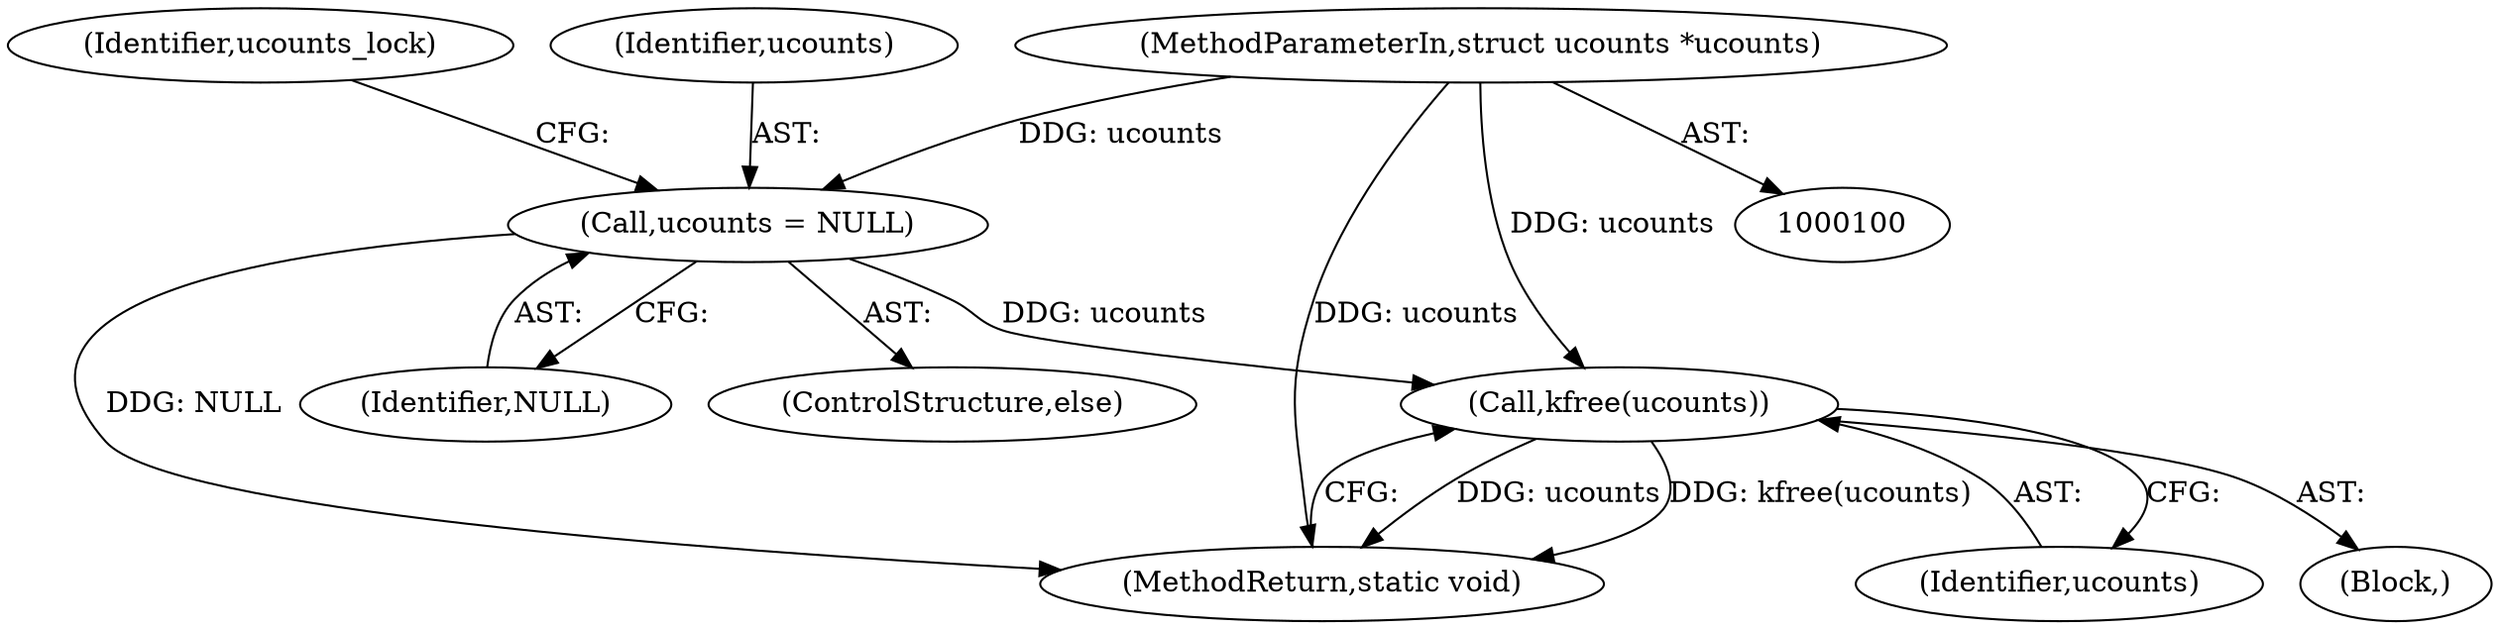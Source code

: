 digraph "0_linux_040757f738e13caaa9c5078bca79aa97e11dde88_0@pointer" {
"1000101" [label="(MethodParameterIn,struct ucounts *ucounts)"];
"1000124" [label="(Call,ucounts = NULL)"];
"1000131" [label="(Call,kfree(ucounts))"];
"1000102" [label="(Block,)"];
"1000126" [label="(Identifier,NULL)"];
"1000129" [label="(Identifier,ucounts_lock)"];
"1000131" [label="(Call,kfree(ucounts))"];
"1000132" [label="(Identifier,ucounts)"];
"1000125" [label="(Identifier,ucounts)"];
"1000124" [label="(Call,ucounts = NULL)"];
"1000123" [label="(ControlStructure,else)"];
"1000101" [label="(MethodParameterIn,struct ucounts *ucounts)"];
"1000133" [label="(MethodReturn,static void)"];
"1000101" -> "1000100"  [label="AST: "];
"1000101" -> "1000133"  [label="DDG: ucounts"];
"1000101" -> "1000124"  [label="DDG: ucounts"];
"1000101" -> "1000131"  [label="DDG: ucounts"];
"1000124" -> "1000123"  [label="AST: "];
"1000124" -> "1000126"  [label="CFG: "];
"1000125" -> "1000124"  [label="AST: "];
"1000126" -> "1000124"  [label="AST: "];
"1000129" -> "1000124"  [label="CFG: "];
"1000124" -> "1000133"  [label="DDG: NULL"];
"1000124" -> "1000131"  [label="DDG: ucounts"];
"1000131" -> "1000102"  [label="AST: "];
"1000131" -> "1000132"  [label="CFG: "];
"1000132" -> "1000131"  [label="AST: "];
"1000133" -> "1000131"  [label="CFG: "];
"1000131" -> "1000133"  [label="DDG: ucounts"];
"1000131" -> "1000133"  [label="DDG: kfree(ucounts)"];
}
